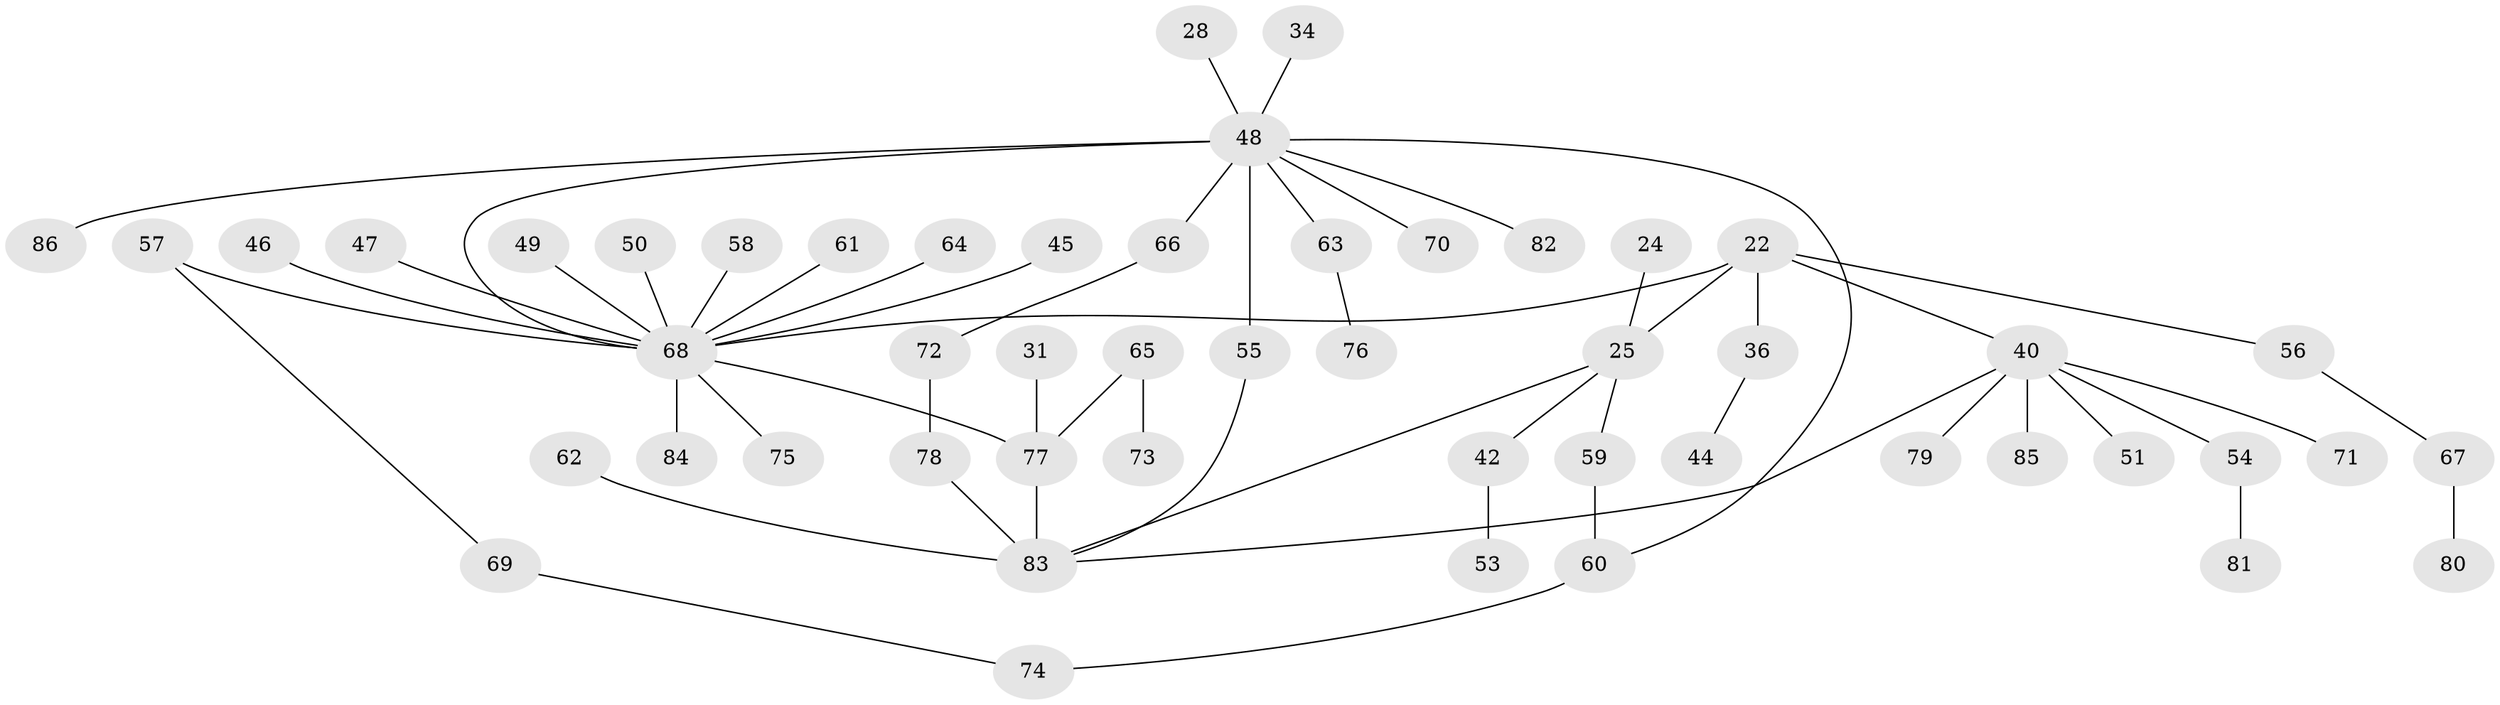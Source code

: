 // original degree distribution, {4: 0.08139534883720931, 6: 0.023255813953488372, 5: 0.03488372093023256, 3: 0.19767441860465115, 2: 0.29069767441860467, 1: 0.37209302325581395}
// Generated by graph-tools (version 1.1) at 2025/45/03/04/25 21:45:27]
// undirected, 51 vertices, 56 edges
graph export_dot {
graph [start="1"]
  node [color=gray90,style=filled];
  22 [super="+2"];
  24;
  25 [super="+9"];
  28;
  31;
  34;
  36;
  40 [super="+38+33"];
  42;
  44;
  45;
  46;
  47;
  48 [super="+18+41"];
  49;
  50;
  51;
  53;
  54;
  55 [super="+23+26+39"];
  56 [super="+52"];
  57;
  58;
  59;
  60;
  61;
  62;
  63;
  64;
  65;
  66;
  67;
  68 [super="+21+43+32+13+20+35+30"];
  69;
  70;
  71;
  72;
  73;
  74;
  75;
  76;
  77 [super="+14"];
  78;
  79;
  80;
  81;
  82;
  83 [super="+6+10"];
  84;
  85;
  86;
  22 -- 25 [weight=2];
  22 -- 36;
  22 -- 68;
  22 -- 56;
  22 -- 40;
  24 -- 25;
  25 -- 59;
  25 -- 42;
  25 -- 83;
  28 -- 48;
  31 -- 77;
  34 -- 48;
  36 -- 44;
  40 -- 51;
  40 -- 83;
  40 -- 54;
  40 -- 79;
  40 -- 85;
  40 -- 71;
  42 -- 53;
  45 -- 68;
  46 -- 68;
  47 -- 68;
  48 -- 60;
  48 -- 63;
  48 -- 70;
  48 -- 66;
  48 -- 68 [weight=2];
  48 -- 86;
  48 -- 82;
  48 -- 55;
  49 -- 68;
  50 -- 68;
  54 -- 81;
  55 -- 83;
  56 -- 67;
  57 -- 69;
  57 -- 68;
  58 -- 68;
  59 -- 60;
  60 -- 74;
  61 -- 68;
  62 -- 83;
  63 -- 76;
  64 -- 68;
  65 -- 73;
  65 -- 77;
  66 -- 72;
  67 -- 80;
  68 -- 75;
  68 -- 77;
  68 -- 84;
  69 -- 74;
  72 -- 78;
  77 -- 83 [weight=2];
  78 -- 83;
}
